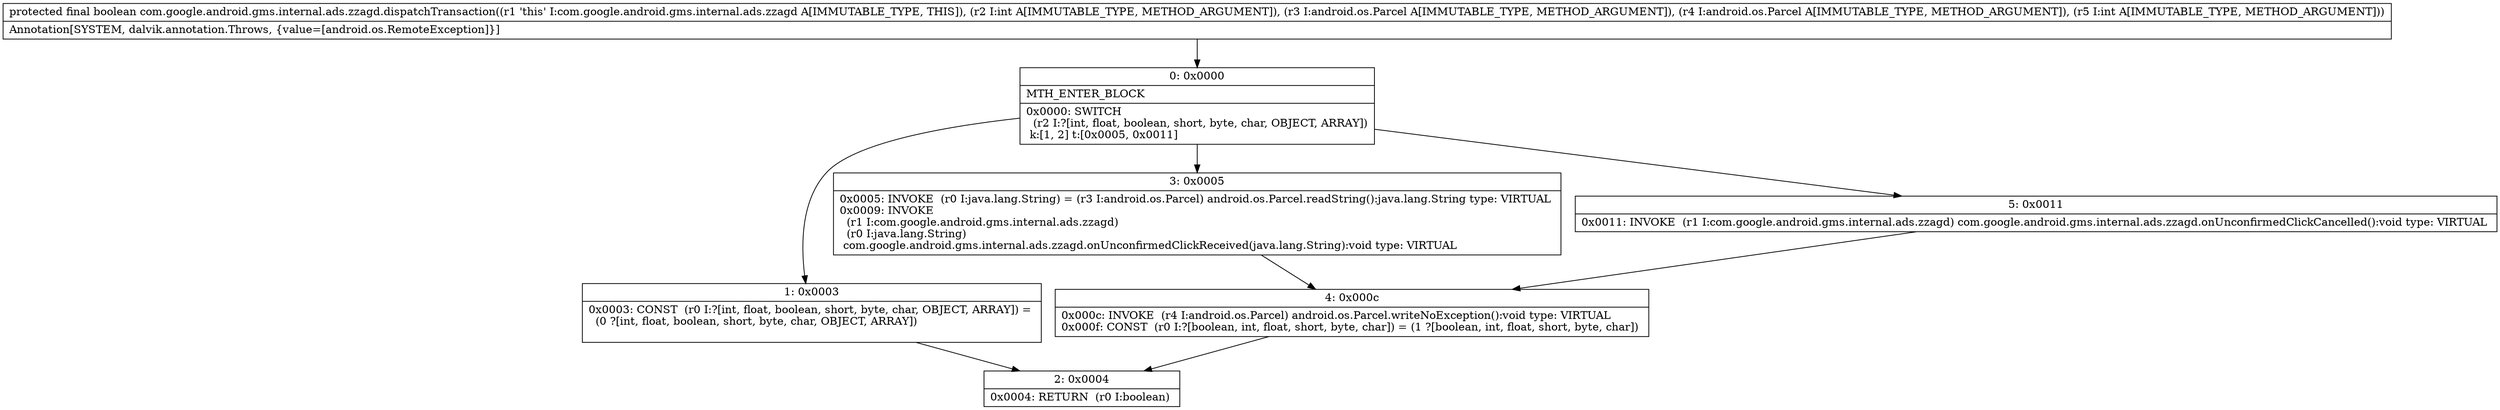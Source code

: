 digraph "CFG forcom.google.android.gms.internal.ads.zzagd.dispatchTransaction(ILandroid\/os\/Parcel;Landroid\/os\/Parcel;I)Z" {
Node_0 [shape=record,label="{0\:\ 0x0000|MTH_ENTER_BLOCK\l|0x0000: SWITCH  \l  (r2 I:?[int, float, boolean, short, byte, char, OBJECT, ARRAY])\l k:[1, 2] t:[0x0005, 0x0011] \l}"];
Node_1 [shape=record,label="{1\:\ 0x0003|0x0003: CONST  (r0 I:?[int, float, boolean, short, byte, char, OBJECT, ARRAY]) = \l  (0 ?[int, float, boolean, short, byte, char, OBJECT, ARRAY])\l \l}"];
Node_2 [shape=record,label="{2\:\ 0x0004|0x0004: RETURN  (r0 I:boolean) \l}"];
Node_3 [shape=record,label="{3\:\ 0x0005|0x0005: INVOKE  (r0 I:java.lang.String) = (r3 I:android.os.Parcel) android.os.Parcel.readString():java.lang.String type: VIRTUAL \l0x0009: INVOKE  \l  (r1 I:com.google.android.gms.internal.ads.zzagd)\l  (r0 I:java.lang.String)\l com.google.android.gms.internal.ads.zzagd.onUnconfirmedClickReceived(java.lang.String):void type: VIRTUAL \l}"];
Node_4 [shape=record,label="{4\:\ 0x000c|0x000c: INVOKE  (r4 I:android.os.Parcel) android.os.Parcel.writeNoException():void type: VIRTUAL \l0x000f: CONST  (r0 I:?[boolean, int, float, short, byte, char]) = (1 ?[boolean, int, float, short, byte, char]) \l}"];
Node_5 [shape=record,label="{5\:\ 0x0011|0x0011: INVOKE  (r1 I:com.google.android.gms.internal.ads.zzagd) com.google.android.gms.internal.ads.zzagd.onUnconfirmedClickCancelled():void type: VIRTUAL \l}"];
MethodNode[shape=record,label="{protected final boolean com.google.android.gms.internal.ads.zzagd.dispatchTransaction((r1 'this' I:com.google.android.gms.internal.ads.zzagd A[IMMUTABLE_TYPE, THIS]), (r2 I:int A[IMMUTABLE_TYPE, METHOD_ARGUMENT]), (r3 I:android.os.Parcel A[IMMUTABLE_TYPE, METHOD_ARGUMENT]), (r4 I:android.os.Parcel A[IMMUTABLE_TYPE, METHOD_ARGUMENT]), (r5 I:int A[IMMUTABLE_TYPE, METHOD_ARGUMENT]))  | Annotation[SYSTEM, dalvik.annotation.Throws, \{value=[android.os.RemoteException]\}]\l}"];
MethodNode -> Node_0;
Node_0 -> Node_1;
Node_0 -> Node_3;
Node_0 -> Node_5;
Node_1 -> Node_2;
Node_3 -> Node_4;
Node_4 -> Node_2;
Node_5 -> Node_4;
}

